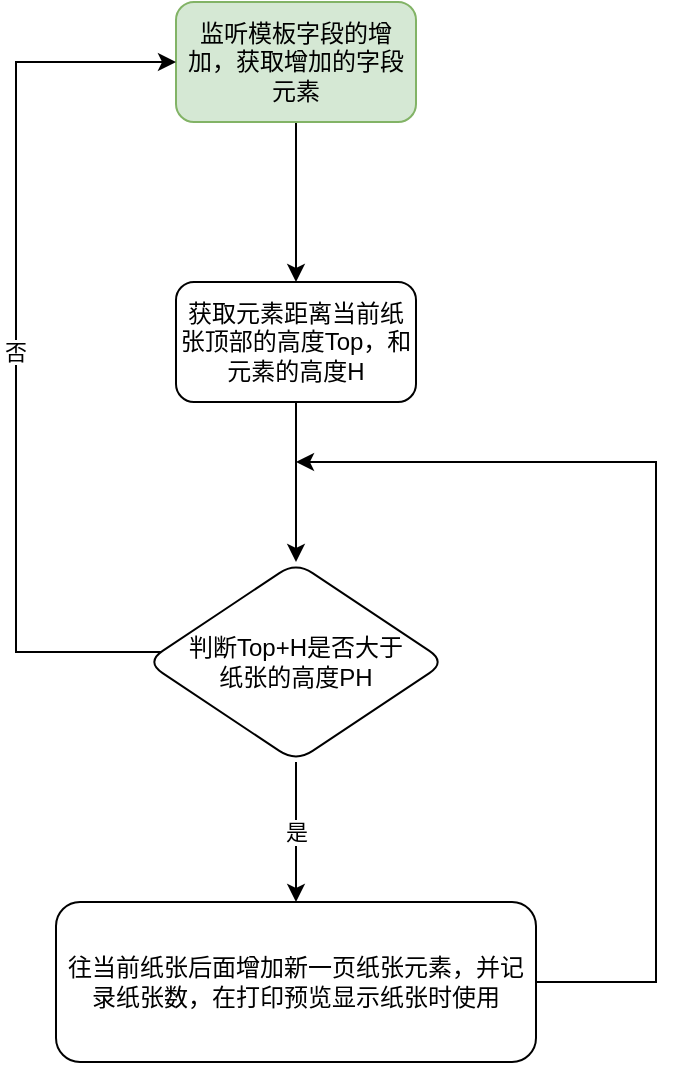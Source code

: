 <mxfile version="17.4.2" type="device" pages="3"><diagram id="4jY_qkskE1BZWQ9W33Ds" name="第 1 页"><mxGraphModel dx="1102" dy="865" grid="1" gridSize="10" guides="1" tooltips="1" connect="1" arrows="1" fold="1" page="1" pageScale="1" pageWidth="827" pageHeight="1169" math="0" shadow="0"><root><mxCell id="0"/><mxCell id="1" parent="0"/><mxCell id="8daLdrzTpxgIFa5CMM_n-16" value="" style="edgeStyle=orthogonalEdgeStyle;rounded=0;orthogonalLoop=1;jettySize=auto;html=1;fontFamily=Comic Sans MS;" parent="1" source="8daLdrzTpxgIFa5CMM_n-1" edge="1"><mxGeometry relative="1" as="geometry"><mxPoint x="160" y="300" as="targetPoint"/></mxGeometry></mxCell><mxCell id="8daLdrzTpxgIFa5CMM_n-1" value="监听模板字段的增加，获取增加的字段元素" style="rounded=1;whiteSpace=wrap;html=1;fillColor=#d5e8d4;strokeColor=#82b366;" parent="1" vertex="1"><mxGeometry x="100" y="160" width="120" height="60" as="geometry"/></mxCell><mxCell id="8daLdrzTpxgIFa5CMM_n-9" value="是" style="edgeStyle=orthogonalEdgeStyle;rounded=0;orthogonalLoop=1;jettySize=auto;html=1;" parent="1" source="8daLdrzTpxgIFa5CMM_n-4" target="8daLdrzTpxgIFa5CMM_n-8" edge="1"><mxGeometry relative="1" as="geometry"/></mxCell><mxCell id="8daLdrzTpxgIFa5CMM_n-20" value="否" style="edgeStyle=orthogonalEdgeStyle;rounded=0;orthogonalLoop=1;jettySize=auto;fontFamily=Comic Sans MS;exitX=0.054;exitY=0.461;exitDx=0;exitDy=0;exitPerimeter=0;" parent="1" source="8daLdrzTpxgIFa5CMM_n-4" edge="1"><mxGeometry relative="1" as="geometry"><Array as="points"><mxPoint x="89" y="485"/><mxPoint x="20" y="485"/><mxPoint x="20" y="190"/><mxPoint x="100" y="190"/></Array><mxPoint x="100" y="190" as="targetPoint"/></mxGeometry></mxCell><mxCell id="8daLdrzTpxgIFa5CMM_n-4" value="判断Top+H是否大于&lt;br&gt;纸张的高度PH" style="rhombus;whiteSpace=wrap;html=1;rounded=1;" parent="1" vertex="1"><mxGeometry x="85" y="440" width="150" height="100" as="geometry"/></mxCell><mxCell id="8daLdrzTpxgIFa5CMM_n-8" value="往当前纸张后面增加新一页纸张元素，并记录纸张数，在打印预览显示纸张时使用" style="whiteSpace=wrap;html=1;rounded=1;" parent="1" vertex="1"><mxGeometry x="40" y="610" width="240" height="80" as="geometry"/></mxCell><mxCell id="8daLdrzTpxgIFa5CMM_n-12" style="edgeStyle=orthogonalEdgeStyle;rounded=0;orthogonalLoop=1;jettySize=auto;html=1;fontFamily=Comic Sans MS;exitX=1;exitY=0.5;exitDx=0;exitDy=0;" parent="1" source="8daLdrzTpxgIFa5CMM_n-8" edge="1"><mxGeometry relative="1" as="geometry"><mxPoint x="160" y="390" as="targetPoint"/><Array as="points"><mxPoint x="340" y="650"/><mxPoint x="340" y="390"/></Array></mxGeometry></mxCell><mxCell id="8daLdrzTpxgIFa5CMM_n-19" value="" style="edgeStyle=orthogonalEdgeStyle;rounded=0;orthogonalLoop=1;jettySize=auto;html=1;fontFamily=Comic Sans MS;" parent="1" source="8daLdrzTpxgIFa5CMM_n-15" edge="1"><mxGeometry relative="1" as="geometry"><mxPoint x="160" y="440" as="targetPoint"/></mxGeometry></mxCell><mxCell id="8daLdrzTpxgIFa5CMM_n-15" value="&lt;span&gt;获取元素距离当前纸张顶部的高度Top，和元素的高度H&lt;br&gt;&lt;/span&gt;" style="whiteSpace=wrap;html=1;rounded=1;" parent="1" vertex="1"><mxGeometry x="100" y="300" width="120" height="60" as="geometry"/></mxCell></root></mxGraphModel></diagram><diagram id="ixWBbBfCSsfCtVgdmVxi" name="第 2 页"><mxGraphModel dx="1102" dy="865" grid="0" gridSize="10" guides="1" tooltips="1" connect="1" arrows="1" fold="1" page="1" pageScale="1" pageWidth="1169" pageHeight="1654" math="0" shadow="0"><root><mxCell id="0"/><mxCell id="1" parent="0"/><mxCell id="srgPJwA1MKWZPDymrRA7-6" value="模板设计器" style="rounded=1;whiteSpace=wrap;html=1;dashed=1;strokeWidth=1;fillColor=#e1d5e7;strokeColor=#9673a6;" parent="1" vertex="1"><mxGeometry x="270" y="140" width="120" height="30" as="geometry"/></mxCell><mxCell id="srgPJwA1MKWZPDymrRA7-7" value="模板效果展示" style="rounded=1;whiteSpace=wrap;html=1;dashed=1;strokeWidth=1;fillColor=#dae8fc;strokeColor=#6c8ebf;" parent="1" vertex="1"><mxGeometry x="120" y="200" width="120" height="40" as="geometry"/></mxCell><mxCell id="srgPJwA1MKWZPDymrRA7-8" value="业务字段面板" style="rounded=1;whiteSpace=wrap;html=1;dashed=1;strokeWidth=1;fillColor=#dae8fc;strokeColor=#6c8ebf;" parent="1" vertex="1"><mxGeometry x="406" y="197" width="120" height="40" as="geometry"/></mxCell><mxCell id="srgPJwA1MKWZPDymrRA7-9" value="" style="rounded=1;arcSize=10;whiteSpace=wrap;html=1;align=center;dashed=1;strokeWidth=1;perimeterSpacing=1;" parent="1" vertex="1"><mxGeometry x="1720" y="120" width="460" height="480" as="geometry"/></mxCell><mxCell id="srgPJwA1MKWZPDymrRA7-10" value="打印预览" style="rounded=1;whiteSpace=wrap;html=1;dashed=1;strokeWidth=1;" parent="1" vertex="1"><mxGeometry x="1260" y="300" width="120" height="30" as="geometry"/></mxCell><mxCell id="srgPJwA1MKWZPDymrRA7-11" value="模板切换" style="rounded=1;whiteSpace=wrap;html=1;dashed=1;strokeWidth=1;" parent="1" vertex="1"><mxGeometry x="1120" y="210" width="120" height="60" as="geometry"/></mxCell><mxCell id="srgPJwA1MKWZPDymrRA7-12" value="" style="rounded=1;whiteSpace=wrap;html=1;dashed=1;strokeWidth=1;" parent="1" vertex="1"><mxGeometry x="1250" y="200" width="120" height="60" as="geometry"/></mxCell><mxCell id="srgPJwA1MKWZPDymrRA7-13" value="打印参数控制" style="rounded=1;whiteSpace=wrap;html=1;dashed=1;strokeWidth=1;" parent="1" vertex="1"><mxGeometry x="1120" y="300" width="120" height="60" as="geometry"/></mxCell><mxCell id="srgPJwA1MKWZPDymrRA7-14" value="浏览器直接打印" style="rounded=1;whiteSpace=wrap;html=1;dashed=1;strokeWidth=1;" parent="1" vertex="1"><mxGeometry x="910" y="570" width="120" height="60" as="geometry"/></mxCell><mxCell id="srgPJwA1MKWZPDymrRA7-17" value="模板编辑" style="swimlane;startSize=20;horizontal=1;childLayout=treeLayout;horizontalTree=0;resizable=0;containerType=tree;dashed=1;strokeWidth=1;" parent="1" vertex="1"><mxGeometry x="1030" y="470" width="770" height="600" as="geometry"/></mxCell><mxCell id="srgPJwA1MKWZPDymrRA7-18" value="" style="whiteSpace=wrap;html=1;dashed=1;strokeWidth=1;" parent="srgPJwA1MKWZPDymrRA7-17" vertex="1"><mxGeometry x="160" y="40" width="100" height="40" as="geometry"/></mxCell><mxCell id="srgPJwA1MKWZPDymrRA7-19" value="模板预览" style="whiteSpace=wrap;html=1;dashed=1;strokeWidth=1;" parent="srgPJwA1MKWZPDymrRA7-17" vertex="1"><mxGeometry x="90" y="130" width="100" height="40" as="geometry"/></mxCell><mxCell id="srgPJwA1MKWZPDymrRA7-20" value="" style="edgeStyle=elbowEdgeStyle;elbow=vertical;html=1;rounded=0;" parent="srgPJwA1MKWZPDymrRA7-17" source="srgPJwA1MKWZPDymrRA7-18" target="srgPJwA1MKWZPDymrRA7-19" edge="1"><mxGeometry relative="1" as="geometry"/></mxCell><mxCell id="srgPJwA1MKWZPDymrRA7-21" value="业务字段" style="whiteSpace=wrap;html=1;dashed=1;strokeWidth=1;" parent="srgPJwA1MKWZPDymrRA7-17" vertex="1"><mxGeometry x="230" y="130" width="100" height="40" as="geometry"/></mxCell><mxCell id="srgPJwA1MKWZPDymrRA7-22" value="" style="edgeStyle=elbowEdgeStyle;elbow=vertical;html=1;rounded=0;" parent="srgPJwA1MKWZPDymrRA7-17" source="srgPJwA1MKWZPDymrRA7-18" target="srgPJwA1MKWZPDymrRA7-21" edge="1"><mxGeometry relative="1" as="geometry"/></mxCell><mxCell id="srgPJwA1MKWZPDymrRA7-1" value="" style="rounded=1;arcSize=10;whiteSpace=wrap;html=1;align=center;dashed=1;strokeWidth=1;perimeterSpacing=1;" parent="srgPJwA1MKWZPDymrRA7-17" vertex="1"><mxGeometry x="20" y="40" width="730" height="540" as="geometry"/></mxCell><mxCell id="srgPJwA1MKWZPDymrRA7-23" value="打印行数&lt;br&gt;每页打印表头表尾&lt;br&gt;打印数字0&lt;br&gt;打印小数位末尾0" style="whiteSpace=wrap;html=1;align=center;verticalAlign=middle;treeFolding=1;treeMoving=1;newEdgeStyle={&quot;edgeStyle&quot;:&quot;elbowEdgeStyle&quot;,&quot;startArrow&quot;:&quot;none&quot;,&quot;endArrow&quot;:&quot;none&quot;};dashed=1;strokeWidth=1;" parent="1" vertex="1"><mxGeometry x="1190" y="400" width="100" height="60" as="geometry"/></mxCell><mxCell id="srgPJwA1MKWZPDymrRA7-24" value="" style="edgeStyle=elbowEdgeStyle;elbow=vertical;startArrow=none;endArrow=none;rounded=0;" parent="1" edge="1"><mxGeometry relative="1" as="geometry"><mxPoint x="1100" y="370" as="sourcePoint"/><mxPoint x="1170" y="410" as="targetPoint"/></mxGeometry></mxCell><mxCell id="srgPJwA1MKWZPDymrRA7-25" value="打印预览" style="swimlane;startSize=20;horizontal=1;childLayout=flowLayout;flowOrientation=north;resizable=0;interRankCellSpacing=50;containerType=tree;dashed=1;strokeWidth=1;" parent="1" vertex="1"><mxGeometry x="1230" y="150" width="270" height="280" as="geometry"/></mxCell><mxCell id="srgPJwA1MKWZPDymrRA7-26" value="选择单据" style="whiteSpace=wrap;html=1;dashed=1;strokeWidth=1;" parent="srgPJwA1MKWZPDymrRA7-25" vertex="1"><mxGeometry x="85" y="40" width="100" height="40" as="geometry"/></mxCell><mxCell id="srgPJwA1MKWZPDymrRA7-27" value="选择模板" style="whiteSpace=wrap;html=1;dashed=1;strokeWidth=1;" parent="srgPJwA1MKWZPDymrRA7-25" vertex="1"><mxGeometry x="20" y="130" width="100" height="40" as="geometry"/></mxCell><mxCell id="srgPJwA1MKWZPDymrRA7-28" value="" style="html=1;curved=1;rounded=0;noEdgeStyle=1;orthogonal=1;" parent="srgPJwA1MKWZPDymrRA7-25" source="srgPJwA1MKWZPDymrRA7-26" target="srgPJwA1MKWZPDymrRA7-27" edge="1"><mxGeometry relative="1" as="geometry"><Array as="points"><mxPoint x="112.5" y="92"/><mxPoint x="70" y="118"/></Array></mxGeometry></mxCell><mxCell id="srgPJwA1MKWZPDymrRA7-29" value="勾选打印参数" style="whiteSpace=wrap;html=1;dashed=1;strokeWidth=1;" parent="srgPJwA1MKWZPDymrRA7-25" vertex="1"><mxGeometry x="150" y="130" width="100" height="40" as="geometry"/></mxCell><mxCell id="srgPJwA1MKWZPDymrRA7-30" value="" style="html=1;curved=1;rounded=0;noEdgeStyle=1;orthogonal=1;" parent="srgPJwA1MKWZPDymrRA7-25" source="srgPJwA1MKWZPDymrRA7-26" target="srgPJwA1MKWZPDymrRA7-29" edge="1"><mxGeometry relative="1" as="geometry"><Array as="points"><mxPoint x="157.5" y="92"/><mxPoint x="200" y="118"/></Array></mxGeometry></mxCell><mxCell id="srgPJwA1MKWZPDymrRA7-31" value="预览页/直接浏览器打印" style="whiteSpace=wrap;html=1;dashed=1;strokeWidth=1;" parent="srgPJwA1MKWZPDymrRA7-25" vertex="1"><mxGeometry x="85" y="220" width="100" height="40" as="geometry"/></mxCell><mxCell id="srgPJwA1MKWZPDymrRA7-32" value="" style="html=1;curved=1;rounded=0;noEdgeStyle=1;orthogonal=1;" parent="srgPJwA1MKWZPDymrRA7-25" source="srgPJwA1MKWZPDymrRA7-27" target="srgPJwA1MKWZPDymrRA7-31" edge="1"><mxGeometry relative="1" as="geometry"><Array as="points"><mxPoint x="70" y="182"/><mxPoint x="112.5" y="208"/></Array></mxGeometry></mxCell><mxCell id="srgPJwA1MKWZPDymrRA7-33" value="" style="html=1;curved=1;rounded=0;noEdgeStyle=1;orthogonal=1;" parent="srgPJwA1MKWZPDymrRA7-25" source="srgPJwA1MKWZPDymrRA7-29" target="srgPJwA1MKWZPDymrRA7-31" edge="1"><mxGeometry relative="1" as="geometry"><Array as="points"><mxPoint x="200" y="182"/><mxPoint x="157.5" y="208"/></Array></mxGeometry></mxCell><mxCell id="srgPJwA1MKWZPDymrRA7-502" value="套打打印" style="rounded=1;whiteSpace=wrap;html=1;sketch=0;" parent="1" vertex="1"><mxGeometry x="160" y="797" width="120" height="60" as="geometry"/></mxCell><mxCell id="srgPJwA1MKWZPDymrRA7-503" value="套打打印" style="rounded=1;whiteSpace=wrap;html=1;sketch=0;" parent="1" vertex="1"><mxGeometry x="390" y="797" width="120" height="60" as="geometry"/></mxCell><mxCell id="srgPJwA1MKWZPDymrRA7-505" value="套打打印" style="rounded=1;whiteSpace=wrap;html=1;sketch=0;" parent="1" vertex="1"><mxGeometry x="630" y="797" width="120" height="60" as="geometry"/></mxCell><mxCell id="srgPJwA1MKWZPDymrRA7-506" value="套打打印" style="rounded=1;whiteSpace=wrap;html=1;sketch=0;" parent="1" vertex="1"><mxGeometry x="850" y="797" width="120" height="60" as="geometry"/></mxCell><mxCell id="srgPJwA1MKWZPDymrRA7-509" value="" style="shape=curlyBracket;whiteSpace=wrap;html=1;rounded=1;flipH=1;sketch=0;rotation=-90;size=0.5;" parent="1" vertex="1"><mxGeometry x="210" y="810" width="20" height="120" as="geometry"/></mxCell><mxCell id="srgPJwA1MKWZPDymrRA7-510" value="一体化字段拖拉排序、拉伸、编辑" style="shape=partialRectangle;fillColor=none;align=left;verticalAlign=middle;strokeColor=none;spacingLeft=34;rotatable=0;points=[[0,0.5],[1,0.5]];portConstraint=eastwest;dropTarget=0;rounded=0;sketch=0;" parent="1" vertex="1"><mxGeometry x="110" y="240" width="90" height="30" as="geometry"/></mxCell><mxCell id="srgPJwA1MKWZPDymrRA7-511" value="" style="shape=partialRectangle;top=0;left=0;bottom=0;fillColor=none;stokeWidth=1;dashed=1;align=left;verticalAlign=middle;spacingLeft=4;spacingRight=4;overflow=hidden;rotatable=0;points=[];portConstraint=eastwest;part=1;rounded=0;sketch=0;" parent="srgPJwA1MKWZPDymrRA7-510" vertex="1" connectable="0"><mxGeometry width="30" height="30" as="geometry"/></mxCell><mxCell id="srgPJwA1MKWZPDymrRA7-512" value="排序字段和自由字段适解决不同字段场景" style="shape=partialRectangle;fillColor=none;align=left;verticalAlign=middle;strokeColor=none;spacingLeft=34;rotatable=0;points=[[0,0.5],[1,0.5]];portConstraint=eastwest;dropTarget=0;rounded=0;sketch=0;" parent="1" vertex="1"><mxGeometry x="110" y="270" width="90" height="30" as="geometry"/></mxCell><mxCell id="srgPJwA1MKWZPDymrRA7-513" value="" style="shape=partialRectangle;top=0;left=0;bottom=0;fillColor=none;stokeWidth=1;dashed=1;align=left;verticalAlign=middle;spacingLeft=4;spacingRight=4;overflow=hidden;rotatable=0;points=[];portConstraint=eastwest;part=1;rounded=0;sketch=0;" parent="srgPJwA1MKWZPDymrRA7-512" vertex="1" connectable="0"><mxGeometry width="30" height="30" as="geometry"/></mxCell><mxCell id="srgPJwA1MKWZPDymrRA7-518" value="自定义图片轻松上传、自由拖拽摆放" style="shape=partialRectangle;fillColor=none;align=left;verticalAlign=middle;strokeColor=none;spacingLeft=34;rotatable=0;points=[[0,0.5],[1,0.5]];portConstraint=eastwest;dropTarget=0;rounded=0;sketch=0;" parent="1" vertex="1"><mxGeometry x="110" y="300" width="90" height="30" as="geometry"/></mxCell><mxCell id="srgPJwA1MKWZPDymrRA7-519" value="" style="shape=partialRectangle;top=0;left=0;bottom=0;fillColor=none;stokeWidth=1;dashed=1;align=left;verticalAlign=middle;spacingLeft=4;spacingRight=4;overflow=hidden;rotatable=0;points=[];portConstraint=eastwest;part=1;rounded=0;sketch=0;" parent="srgPJwA1MKWZPDymrRA7-518" vertex="1" connectable="0"><mxGeometry width="30" height="30" as="geometry"/></mxCell><mxCell id="srgPJwA1MKWZPDymrRA7-520" value="自定义字段和自定义图片入口明了，一键添加操作" style="shape=partialRectangle;fillColor=none;align=left;verticalAlign=middle;strokeColor=none;spacingLeft=34;rotatable=0;points=[[0,0.5],[1,0.5]];portConstraint=eastwest;dropTarget=0;rounded=0;sketch=0;" parent="1" vertex="1"><mxGeometry x="396" y="332" width="90" height="30" as="geometry"/></mxCell><mxCell id="srgPJwA1MKWZPDymrRA7-521" value="" style="shape=partialRectangle;top=0;left=0;bottom=0;fillColor=none;stokeWidth=1;dashed=1;align=left;verticalAlign=middle;spacingLeft=4;spacingRight=4;overflow=hidden;rotatable=0;points=[];portConstraint=eastwest;part=1;rounded=0;sketch=0;" parent="srgPJwA1MKWZPDymrRA7-520" vertex="1" connectable="0"><mxGeometry width="30" height="30" as="geometry"/></mxCell><mxCell id="srgPJwA1MKWZPDymrRA7-523" value="业务字段复选框勾选，轻松添加移除" style="shape=partialRectangle;fillColor=none;align=left;verticalAlign=middle;strokeColor=none;spacingLeft=34;rotatable=0;points=[[0,0.5],[1,0.5]];portConstraint=eastwest;dropTarget=0;rounded=0;sketch=0;" parent="1" vertex="1"><mxGeometry x="396" y="237" width="90" height="30" as="geometry"/></mxCell><mxCell id="srgPJwA1MKWZPDymrRA7-524" value="" style="shape=partialRectangle;top=0;left=0;bottom=0;fillColor=none;stokeWidth=1;dashed=1;align=left;verticalAlign=middle;spacingLeft=4;spacingRight=4;overflow=hidden;rotatable=0;points=[];portConstraint=eastwest;part=1;rounded=0;sketch=0;" parent="srgPJwA1MKWZPDymrRA7-523" vertex="1" connectable="0"><mxGeometry width="30" height="30" as="geometry"/></mxCell><mxCell id="srgPJwA1MKWZPDymrRA7-525" value="表头、表体、表尾、设置隔离折叠，区分业务" style="shape=partialRectangle;fillColor=none;align=left;verticalAlign=middle;strokeColor=none;spacingLeft=34;rotatable=0;points=[[0,0.5],[1,0.5]];portConstraint=eastwest;dropTarget=0;rounded=0;sketch=0;" parent="1" vertex="1"><mxGeometry x="396" y="272" width="90" height="30" as="geometry"/></mxCell><mxCell id="srgPJwA1MKWZPDymrRA7-526" value="" style="shape=partialRectangle;top=0;left=0;bottom=0;fillColor=none;stokeWidth=1;dashed=1;align=left;verticalAlign=middle;spacingLeft=4;spacingRight=4;overflow=hidden;rotatable=0;points=[];portConstraint=eastwest;part=1;rounded=0;sketch=0;" parent="srgPJwA1MKWZPDymrRA7-525" vertex="1" connectable="0"><mxGeometry width="30" height="30" as="geometry"/></mxCell><mxCell id="srgPJwA1MKWZPDymrRA7-527" value="业务字段的操作响应式更新左侧模板展示，所见所得，保存即设计" style="shape=partialRectangle;fillColor=none;align=left;verticalAlign=middle;strokeColor=none;spacingLeft=34;rotatable=0;points=[[0,0.5],[1,0.5]];portConstraint=eastwest;dropTarget=0;rounded=0;sketch=0;" parent="1" vertex="1"><mxGeometry x="396" y="302" width="90" height="30" as="geometry"/></mxCell><mxCell id="srgPJwA1MKWZPDymrRA7-528" value="" style="shape=partialRectangle;top=0;left=0;bottom=0;fillColor=none;stokeWidth=1;dashed=1;align=left;verticalAlign=middle;spacingLeft=4;spacingRight=4;overflow=hidden;rotatable=0;points=[];portConstraint=eastwest;part=1;rounded=0;sketch=0;" parent="srgPJwA1MKWZPDymrRA7-527" vertex="1" connectable="0"><mxGeometry width="30" height="30" as="geometry"/></mxCell><mxCell id="srgPJwA1MKWZPDymrRA7-529" value="排序字段和自由字段适解决不同字段场景" style="shape=partialRectangle;fillColor=none;align=left;verticalAlign=middle;strokeColor=none;spacingLeft=34;rotatable=0;points=[[0,0.5],[1,0.5]];portConstraint=eastwest;dropTarget=0;rounded=0;sketch=0;" parent="1" vertex="1"><mxGeometry x="110" y="330" width="90" height="30" as="geometry"/></mxCell><mxCell id="srgPJwA1MKWZPDymrRA7-530" value="" style="shape=partialRectangle;top=0;left=0;bottom=0;fillColor=none;stokeWidth=1;dashed=1;align=left;verticalAlign=middle;spacingLeft=4;spacingRight=4;overflow=hidden;rotatable=0;points=[];portConstraint=eastwest;part=1;rounded=0;sketch=0;" parent="srgPJwA1MKWZPDymrRA7-529" vertex="1" connectable="0"><mxGeometry width="30" height="30" as="geometry"/></mxCell><mxCell id="srgPJwA1MKWZPDymrRA7-533" value="解决旧在线打印模板设计页面复杂冗余、套打设计需安装额外软件的困难点，以简洁的页面，简单的交互操作，提供一套简便舒服的打印体验" style="rounded=1;whiteSpace=wrap;html=1;sketch=0;fillColor=#d5e8d4;strokeColor=#82b366;" parent="1" vertex="1"><mxGeometry x="200" y="460" width="415.5" height="60" as="geometry"/></mxCell><mxCell id="srgPJwA1MKWZPDymrRA7-534" value="JSON数据配置业务字段，轻松适配不同单据字段，可轻易移植不同系统使用" style="shape=partialRectangle;fillColor=none;align=left;verticalAlign=middle;strokeColor=none;spacingLeft=34;rotatable=0;points=[[0,0.5],[1,0.5]];portConstraint=eastwest;dropTarget=0;rounded=0;sketch=0;" parent="1" vertex="1"><mxGeometry x="396" y="367" width="90" height="30" as="geometry"/></mxCell><mxCell id="srgPJwA1MKWZPDymrRA7-535" value="" style="shape=partialRectangle;top=0;left=0;bottom=0;fillColor=none;stokeWidth=1;dashed=1;align=left;verticalAlign=middle;spacingLeft=4;spacingRight=4;overflow=hidden;rotatable=0;points=[];portConstraint=eastwest;part=1;rounded=0;sketch=0;" parent="srgPJwA1MKWZPDymrRA7-534" vertex="1" connectable="0"><mxGeometry width="30" height="30" as="geometry"/></mxCell><mxCell id="srgPJwA1MKWZPDymrRA7-537" value="" style="shape=waypoint;sketch=0;fillStyle=solid;size=6;pointerEvents=1;points=[];fillColor=none;resizable=0;rotatable=0;perimeter=centerPerimeter;snapToPoint=1;rounded=0;" parent="1" vertex="1"><mxGeometry x="120" y="220" width="40" height="40" as="geometry"/></mxCell><mxCell id="srgPJwA1MKWZPDymrRA7-539" value="" style="shape=waypoint;sketch=0;fillStyle=solid;size=6;pointerEvents=1;points=[];fillColor=none;resizable=0;rotatable=0;perimeter=centerPerimeter;snapToPoint=1;rounded=0;" parent="1" vertex="1"><mxGeometry x="120" y="250" width="40" height="40" as="geometry"/></mxCell><mxCell id="srgPJwA1MKWZPDymrRA7-542" value="" style="shape=waypoint;sketch=0;fillStyle=solid;size=6;pointerEvents=1;points=[];fillColor=none;resizable=0;rotatable=0;perimeter=centerPerimeter;snapToPoint=1;rounded=0;" parent="1" vertex="1"><mxGeometry x="120" y="280" width="40" height="40" as="geometry"/></mxCell><mxCell id="srgPJwA1MKWZPDymrRA7-544" value="" style="shape=waypoint;sketch=0;fillStyle=solid;size=6;pointerEvents=1;points=[];fillColor=none;resizable=0;rotatable=0;perimeter=centerPerimeter;snapToPoint=1;rounded=0;" parent="1" vertex="1"><mxGeometry x="120" y="310" width="40" height="40" as="geometry"/></mxCell><mxCell id="srgPJwA1MKWZPDymrRA7-546" style="edgeStyle=orthogonalEdgeStyle;curved=0;rounded=1;sketch=0;orthogonalLoop=1;jettySize=auto;html=1;exitX=1;exitY=0.5;exitDx=0;exitDy=0;" parent="1" source="srgPJwA1MKWZPDymrRA7-518" target="srgPJwA1MKWZPDymrRA7-518" edge="1"><mxGeometry relative="1" as="geometry"/></mxCell><mxCell id="srgPJwA1MKWZPDymrRA7-547" value="" style="shape=waypoint;sketch=0;fillStyle=solid;size=6;pointerEvents=1;points=[];fillColor=none;resizable=0;rotatable=0;perimeter=centerPerimeter;snapToPoint=1;rounded=0;" parent="1" vertex="1"><mxGeometry x="406" y="217" width="40" height="40" as="geometry"/></mxCell><mxCell id="srgPJwA1MKWZPDymrRA7-548" value="" style="shape=waypoint;sketch=0;fillStyle=solid;size=6;pointerEvents=1;points=[];fillColor=none;resizable=0;rotatable=0;perimeter=centerPerimeter;snapToPoint=1;rounded=0;" parent="1" vertex="1"><mxGeometry x="406" y="247" width="40" height="40" as="geometry"/></mxCell><mxCell id="srgPJwA1MKWZPDymrRA7-549" value="" style="shape=waypoint;sketch=0;fillStyle=solid;size=6;pointerEvents=1;points=[];fillColor=none;resizable=0;rotatable=0;perimeter=centerPerimeter;snapToPoint=1;rounded=0;" parent="1" vertex="1"><mxGeometry x="406" y="282" width="40" height="40" as="geometry"/></mxCell><mxCell id="srgPJwA1MKWZPDymrRA7-550" value="" style="shape=waypoint;sketch=0;fillStyle=solid;size=6;pointerEvents=1;points=[];fillColor=none;resizable=0;rotatable=0;perimeter=centerPerimeter;snapToPoint=1;rounded=0;" parent="1" vertex="1"><mxGeometry x="406" y="312" width="40" height="40" as="geometry"/></mxCell><mxCell id="srgPJwA1MKWZPDymrRA7-552" value="" style="shape=waypoint;sketch=0;fillStyle=solid;size=6;pointerEvents=1;points=[];fillColor=none;resizable=0;rotatable=0;perimeter=centerPerimeter;snapToPoint=1;rounded=0;" parent="1" vertex="1"><mxGeometry x="406" y="342" width="40" height="40" as="geometry"/></mxCell><mxCell id="srgPJwA1MKWZPDymrRA7-557" value="" style="curved=1;endArrow=classic;html=1;rounded=1;sketch=0;" parent="1" edge="1"><mxGeometry width="50" height="50" relative="1" as="geometry"><mxPoint x="249" y="363" as="sourcePoint"/><mxPoint x="323" y="454" as="targetPoint"/><Array as="points"><mxPoint x="260" y="431"/><mxPoint x="306" y="428"/></Array></mxGeometry></mxCell><mxCell id="srgPJwA1MKWZPDymrRA7-558" value="" style="curved=1;endArrow=classic;html=1;rounded=1;sketch=0;" parent="1" edge="1"><mxGeometry width="50" height="50" relative="1" as="geometry"><mxPoint x="526" y="394" as="sourcePoint"/><mxPoint x="450" y="453" as="targetPoint"/><Array as="points"><mxPoint x="513" y="421"/><mxPoint x="463" y="428"/></Array></mxGeometry></mxCell></root></mxGraphModel></diagram><diagram id="x3RwZIlNRALGiqSWM9gI" name="第 3 页"><mxGraphModel dx="1296" dy="1018" grid="1" gridSize="10" guides="1" tooltips="1" connect="1" arrows="1" fold="1" page="1" pageScale="1" pageWidth="1169" pageHeight="1654" math="0" shadow="0"><root><mxCell id="0"/><mxCell id="1" parent="0"/><mxCell id="THCMuXV8WzzzAQ1fC8vp-1" value="count: 60&lt;br&gt;timerId: null" style="rounded=0;whiteSpace=wrap;html=1;fillColor=#d5e8d4;strokeColor=#82b366;" vertex="1" parent="1"><mxGeometry x="70" y="160" width="120" height="40" as="geometry"/></mxCell><mxCell id="THCMuXV8WzzzAQ1fC8vp-6" value="" style="edgeStyle=orthogonalEdgeStyle;rounded=0;orthogonalLoop=1;jettySize=auto;html=1;" edge="1" parent="1" source="THCMuXV8WzzzAQ1fC8vp-2" target="THCMuXV8WzzzAQ1fC8vp-4"><mxGeometry relative="1" as="geometry"/></mxCell><mxCell id="THCMuXV8WzzzAQ1fC8vp-2" value="时间1" style="rounded=1;whiteSpace=wrap;html=1;" vertex="1" parent="1"><mxGeometry x="70" y="120" width="120" height="30" as="geometry"/></mxCell><mxCell id="THCMuXV8WzzzAQ1fC8vp-3" value="count: 60&lt;br&gt;timerId: 1" style="rounded=0;whiteSpace=wrap;html=1;fillColor=#d5e8d4;strokeColor=#82b366;" vertex="1" parent="1"><mxGeometry x="300" y="160" width="120" height="40" as="geometry"/></mxCell><mxCell id="THCMuXV8WzzzAQ1fC8vp-19" value="" style="edgeStyle=orthogonalEdgeStyle;rounded=0;orthogonalLoop=1;jettySize=auto;html=1;" edge="1" parent="1" source="THCMuXV8WzzzAQ1fC8vp-4" target="THCMuXV8WzzzAQ1fC8vp-10"><mxGeometry relative="1" as="geometry"/></mxCell><mxCell id="THCMuXV8WzzzAQ1fC8vp-4" value="时间2" style="rounded=1;whiteSpace=wrap;html=1;" vertex="1" parent="1"><mxGeometry x="300" y="120" width="120" height="30" as="geometry"/></mxCell><mxCell id="THCMuXV8WzzzAQ1fC8vp-7" value="启动定时器，setTimerId(_timerId)" style="text;html=1;strokeColor=none;fillColor=none;align=center;verticalAlign=middle;whiteSpace=wrap;rounded=0;" vertex="1" parent="1"><mxGeometry x="190" y="90" width="120" height="30" as="geometry"/></mxCell><mxCell id="THCMuXV8WzzzAQ1fC8vp-9" value="count: 59&lt;br&gt;timerId: 1" style="rounded=0;whiteSpace=wrap;html=1;fillColor=#d5e8d4;strokeColor=#82b366;" vertex="1" parent="1"><mxGeometry x="520" y="160" width="120" height="40" as="geometry"/></mxCell><mxCell id="THCMuXV8WzzzAQ1fC8vp-25" value="" style="edgeStyle=orthogonalEdgeStyle;rounded=0;orthogonalLoop=1;jettySize=auto;html=1;" edge="1" parent="1" source="THCMuXV8WzzzAQ1fC8vp-10" target="THCMuXV8WzzzAQ1fC8vp-22"><mxGeometry relative="1" as="geometry"/></mxCell><mxCell id="THCMuXV8WzzzAQ1fC8vp-10" value="时间2" style="rounded=1;whiteSpace=wrap;html=1;" vertex="1" parent="1"><mxGeometry x="520" y="120" width="120" height="30" as="geometry"/></mxCell><mxCell id="THCMuXV8WzzzAQ1fC8vp-20" value="定时器每隔1s执行任务&lt;br&gt;setCount(prev=&amp;gt;prev-1)" style="text;html=1;strokeColor=none;fillColor=none;align=center;verticalAlign=middle;whiteSpace=wrap;rounded=0;" vertex="1" parent="1"><mxGeometry x="400" y="90" width="150" height="30" as="geometry"/></mxCell><mxCell id="THCMuXV8WzzzAQ1fC8vp-21" value="count: 58&lt;br&gt;timerId: 1" style="rounded=0;whiteSpace=wrap;html=1;fillColor=#d5e8d4;strokeColor=#82b366;" vertex="1" parent="1"><mxGeometry x="700" y="160" width="120" height="40" as="geometry"/></mxCell><mxCell id="THCMuXV8WzzzAQ1fC8vp-26" value="" style="edgeStyle=orthogonalEdgeStyle;rounded=0;orthogonalLoop=1;jettySize=auto;html=1;" edge="1" parent="1" source="THCMuXV8WzzzAQ1fC8vp-22" target="THCMuXV8WzzzAQ1fC8vp-24"><mxGeometry relative="1" as="geometry"/></mxCell><mxCell id="THCMuXV8WzzzAQ1fC8vp-22" value="时间2" style="rounded=1;whiteSpace=wrap;html=1;" vertex="1" parent="1"><mxGeometry x="700" y="120" width="120" height="30" as="geometry"/></mxCell><mxCell id="THCMuXV8WzzzAQ1fC8vp-23" value="count: 57&lt;br&gt;timerId: 1" style="rounded=0;whiteSpace=wrap;html=1;fillColor=#d5e8d4;strokeColor=#82b366;" vertex="1" parent="1"><mxGeometry x="870" y="159" width="120" height="40" as="geometry"/></mxCell><mxCell id="THCMuXV8WzzzAQ1fC8vp-24" value="时间2" style="rounded=1;whiteSpace=wrap;html=1;" vertex="1" parent="1"><mxGeometry x="870" y="120" width="120" height="30" as="geometry"/></mxCell></root></mxGraphModel></diagram></mxfile>
